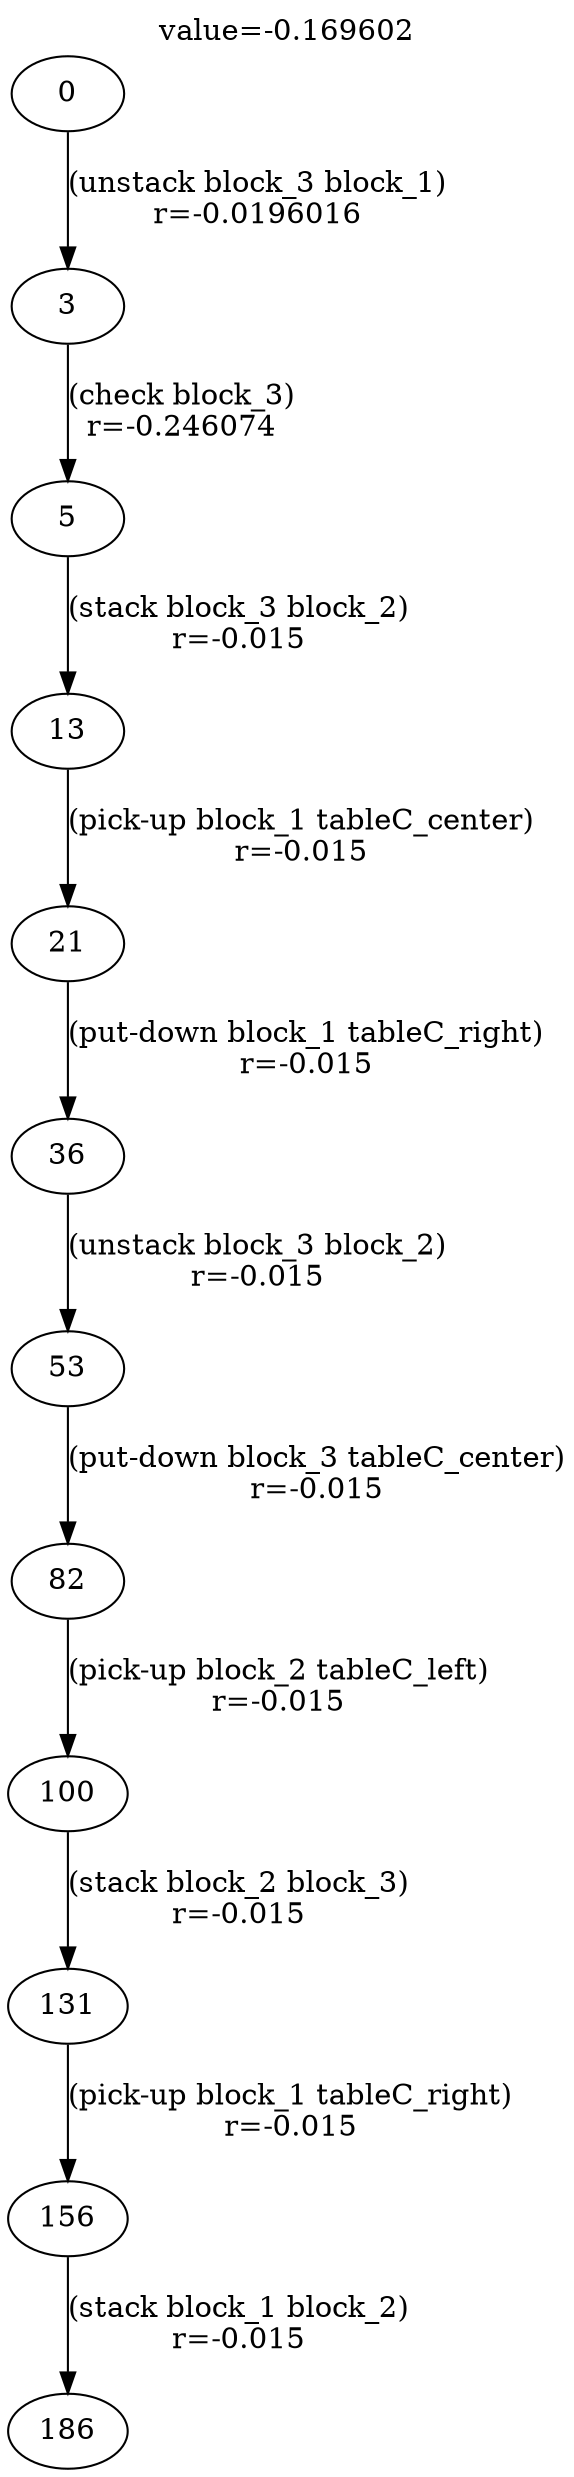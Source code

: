 digraph g{
label="value=-0.169602"
labelloc=top
0->3 [ label="(unstack block_3 block_1)
r=-0.0196016" ];
3->5 [ label="(check block_3)
r=-0.246074" ];
5->13 [ label="(stack block_3 block_2)
r=-0.015" ];
13->21 [ label="(pick-up block_1 tableC_center)
r=-0.015" ];
21->36 [ label="(put-down block_1 tableC_right)
r=-0.015" ];
36->53 [ label="(unstack block_3 block_2)
r=-0.015" ];
53->82 [ label="(put-down block_3 tableC_center)
r=-0.015" ];
82->100 [ label="(pick-up block_2 tableC_left)
r=-0.015" ];
100->131 [ label="(stack block_2 block_3)
r=-0.015" ];
131->156 [ label="(pick-up block_1 tableC_right)
r=-0.015" ];
156->186 [ label="(stack block_1 block_2)
r=-0.015" ];
}
